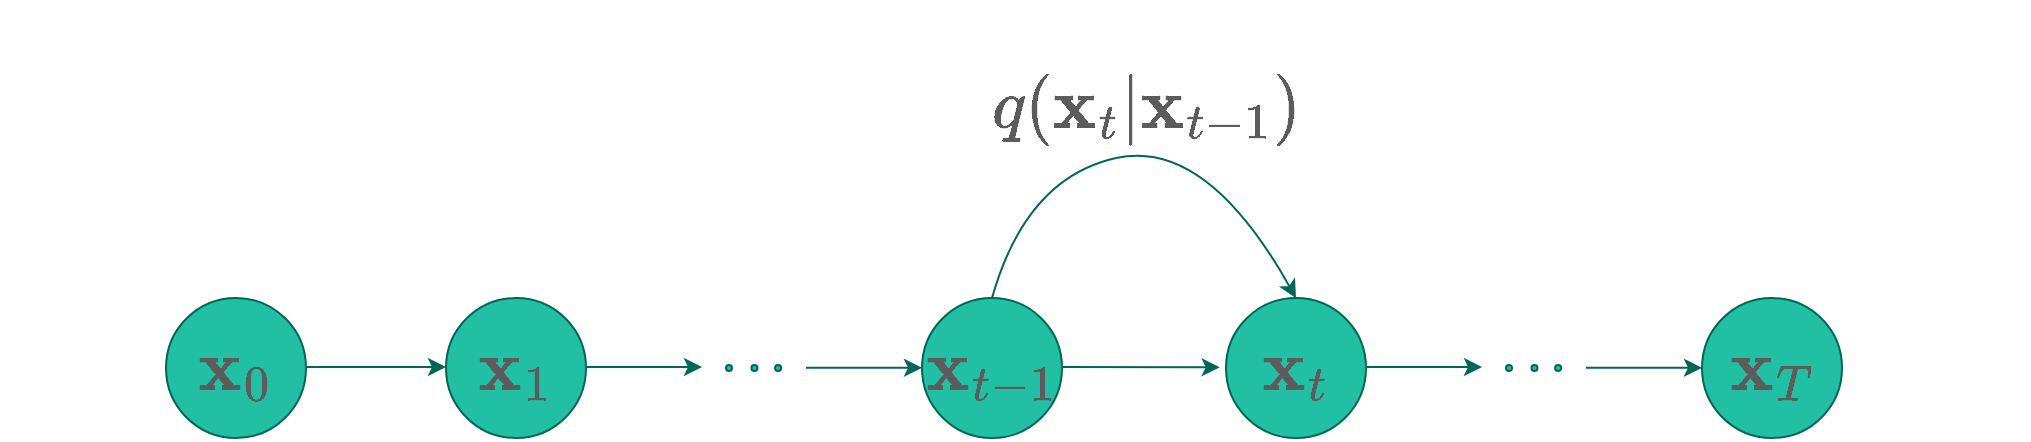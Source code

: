 <mxfile version="24.2.8" type="device">
  <diagram name="Page-1" id="di9kM8G4p0a4JoEeV2_Q">
    <mxGraphModel dx="1040" dy="626" grid="1" gridSize="10" guides="1" tooltips="1" connect="1" arrows="1" fold="1" page="1" pageScale="1" pageWidth="850" pageHeight="1100" background="none" math="1" shadow="0">
      <root>
        <mxCell id="0" />
        <mxCell id="1" parent="0" />
        <mxCell id="yMQZBFmg6irm1E2yCBW1-1" value="&lt;font style=&quot;font-size: 30px;&quot;&gt;$$\mathbf{x}_0$$&lt;/font&gt;" style="ellipse;whiteSpace=wrap;html=1;aspect=fixed;labelBackgroundColor=none;fillColor=#21C0A5;strokeColor=#006658;fontColor=#5C5C5C;" vertex="1" parent="1">
          <mxGeometry x="200" y="250" width="70" height="70" as="geometry" />
        </mxCell>
        <mxCell id="yMQZBFmg6irm1E2yCBW1-2" value="&lt;font style=&quot;font-size: 30px;&quot;&gt;$$\mathbf{x}_1$$&lt;/font&gt;" style="ellipse;whiteSpace=wrap;html=1;aspect=fixed;labelBackgroundColor=none;fillColor=#21C0A5;strokeColor=#006658;fontColor=#5C5C5C;" vertex="1" parent="1">
          <mxGeometry x="340" y="250" width="70" height="70" as="geometry" />
        </mxCell>
        <mxCell id="yMQZBFmg6irm1E2yCBW1-3" value="&lt;font style=&quot;font-size: 30px;&quot;&gt;$$\mathbf{x}_{t-1}$$&lt;/font&gt;" style="ellipse;whiteSpace=wrap;html=1;aspect=fixed;labelBackgroundColor=none;fillColor=#21C0A5;strokeColor=#006658;fontColor=#5C5C5C;" vertex="1" parent="1">
          <mxGeometry x="578" y="250" width="70" height="70" as="geometry" />
        </mxCell>
        <mxCell id="yMQZBFmg6irm1E2yCBW1-4" value="" style="endArrow=classic;html=1;rounded=0;labelBackgroundColor=none;strokeColor=#006658;fontColor=default;" edge="1" parent="1">
          <mxGeometry width="50" height="50" relative="1" as="geometry">
            <mxPoint x="270" y="284.5" as="sourcePoint" />
            <mxPoint x="340" y="284.5" as="targetPoint" />
          </mxGeometry>
        </mxCell>
        <mxCell id="yMQZBFmg6irm1E2yCBW1-5" value="" style="endArrow=classic;html=1;rounded=0;labelBackgroundColor=none;strokeColor=#006658;fontColor=default;" edge="1" parent="1">
          <mxGeometry width="50" height="50" relative="1" as="geometry">
            <mxPoint x="410" y="284.5" as="sourcePoint" />
            <mxPoint x="468" y="284.5" as="targetPoint" />
          </mxGeometry>
        </mxCell>
        <mxCell id="yMQZBFmg6irm1E2yCBW1-11" value="" style="group;labelBackgroundColor=none;fontColor=#5C5C5C;" vertex="1" connectable="0" parent="1">
          <mxGeometry x="480" y="283.5" width="30" height="3" as="geometry" />
        </mxCell>
        <mxCell id="yMQZBFmg6irm1E2yCBW1-8" value="" style="ellipse;whiteSpace=wrap;html=1;aspect=fixed;fillColor=#21C0A5;labelBackgroundColor=none;strokeColor=#006658;fontColor=#5C5C5C;" vertex="1" parent="yMQZBFmg6irm1E2yCBW1-11">
          <mxGeometry width="3" height="3" as="geometry" />
        </mxCell>
        <mxCell id="yMQZBFmg6irm1E2yCBW1-9" value="" style="ellipse;whiteSpace=wrap;html=1;aspect=fixed;fillColor=#21C0A5;labelBackgroundColor=none;strokeColor=#006658;fontColor=#5C5C5C;" vertex="1" parent="yMQZBFmg6irm1E2yCBW1-11">
          <mxGeometry x="12.73" width="3" height="3" as="geometry" />
        </mxCell>
        <mxCell id="yMQZBFmg6irm1E2yCBW1-10" value="" style="ellipse;whiteSpace=wrap;html=1;aspect=fixed;fillColor=#21C0A5;labelBackgroundColor=none;strokeColor=#006658;fontColor=#5C5C5C;" vertex="1" parent="yMQZBFmg6irm1E2yCBW1-11">
          <mxGeometry x="24.545" width="3" height="3" as="geometry" />
        </mxCell>
        <mxCell id="yMQZBFmg6irm1E2yCBW1-13" value="" style="endArrow=classic;html=1;rounded=0;labelBackgroundColor=none;strokeColor=#006658;fontColor=default;" edge="1" parent="1">
          <mxGeometry width="50" height="50" relative="1" as="geometry">
            <mxPoint x="520" y="284.88" as="sourcePoint" />
            <mxPoint x="578" y="284.88" as="targetPoint" />
          </mxGeometry>
        </mxCell>
        <mxCell id="yMQZBFmg6irm1E2yCBW1-14" value="&lt;font style=&quot;font-size: 30px;&quot;&gt;$$\mathbf{x}_{t}$$&lt;/font&gt;" style="ellipse;whiteSpace=wrap;html=1;aspect=fixed;labelBackgroundColor=none;fillColor=#21C0A5;strokeColor=#006658;fontColor=#5C5C5C;" vertex="1" parent="1">
          <mxGeometry x="730" y="250" width="70" height="70" as="geometry" />
        </mxCell>
        <mxCell id="yMQZBFmg6irm1E2yCBW1-15" value="" style="endArrow=classic;html=1;rounded=0;entryX=-0.045;entryY=0.495;entryDx=0;entryDy=0;entryPerimeter=0;labelBackgroundColor=none;strokeColor=#006658;fontColor=default;" edge="1" parent="1" target="yMQZBFmg6irm1E2yCBW1-14">
          <mxGeometry width="50" height="50" relative="1" as="geometry">
            <mxPoint x="648" y="284.5" as="sourcePoint" />
            <mxPoint x="706" y="284.5" as="targetPoint" />
          </mxGeometry>
        </mxCell>
        <mxCell id="yMQZBFmg6irm1E2yCBW1-21" value="&lt;font style=&quot;font-size: 30px;&quot;&gt;$$\mathbf{x}_{T}$$&lt;/font&gt;" style="ellipse;whiteSpace=wrap;html=1;aspect=fixed;labelBackgroundColor=none;fillColor=#21C0A5;strokeColor=#006658;fontColor=#5C5C5C;" vertex="1" parent="1">
          <mxGeometry x="968" y="250" width="70" height="70" as="geometry" />
        </mxCell>
        <mxCell id="yMQZBFmg6irm1E2yCBW1-22" value="" style="endArrow=classic;html=1;rounded=0;labelBackgroundColor=none;strokeColor=#006658;fontColor=default;" edge="1" parent="1">
          <mxGeometry width="50" height="50" relative="1" as="geometry">
            <mxPoint x="800" y="284.5" as="sourcePoint" />
            <mxPoint x="858" y="284.5" as="targetPoint" />
          </mxGeometry>
        </mxCell>
        <mxCell id="yMQZBFmg6irm1E2yCBW1-23" value="" style="group;labelBackgroundColor=none;fontColor=#5C5C5C;" vertex="1" connectable="0" parent="1">
          <mxGeometry x="870" y="283.5" width="30" height="3" as="geometry" />
        </mxCell>
        <mxCell id="yMQZBFmg6irm1E2yCBW1-24" value="" style="ellipse;whiteSpace=wrap;html=1;aspect=fixed;fillColor=#21C0A5;labelBackgroundColor=none;strokeColor=#006658;fontColor=#5C5C5C;" vertex="1" parent="yMQZBFmg6irm1E2yCBW1-23">
          <mxGeometry width="3" height="3" as="geometry" />
        </mxCell>
        <mxCell id="yMQZBFmg6irm1E2yCBW1-25" value="" style="ellipse;whiteSpace=wrap;html=1;aspect=fixed;fillColor=#21C0A5;labelBackgroundColor=none;strokeColor=#006658;fontColor=#5C5C5C;" vertex="1" parent="yMQZBFmg6irm1E2yCBW1-23">
          <mxGeometry x="12.73" width="3" height="3" as="geometry" />
        </mxCell>
        <mxCell id="yMQZBFmg6irm1E2yCBW1-26" value="" style="ellipse;whiteSpace=wrap;html=1;aspect=fixed;fillColor=#21C0A5;labelBackgroundColor=none;strokeColor=#006658;fontColor=#5C5C5C;" vertex="1" parent="yMQZBFmg6irm1E2yCBW1-23">
          <mxGeometry x="24.545" width="3" height="3" as="geometry" />
        </mxCell>
        <mxCell id="yMQZBFmg6irm1E2yCBW1-27" value="" style="endArrow=classic;html=1;rounded=0;labelBackgroundColor=none;strokeColor=#006658;fontColor=default;" edge="1" parent="1">
          <mxGeometry width="50" height="50" relative="1" as="geometry">
            <mxPoint x="910" y="284.88" as="sourcePoint" />
            <mxPoint x="968" y="284.88" as="targetPoint" />
          </mxGeometry>
        </mxCell>
        <mxCell id="yMQZBFmg6irm1E2yCBW1-30" value="" style="curved=1;endArrow=classic;html=1;rounded=0;entryX=0.5;entryY=0;entryDx=0;entryDy=0;exitX=0.5;exitY=0;exitDx=0;exitDy=0;labelBackgroundColor=none;strokeColor=#006658;fontColor=default;" edge="1" parent="1" source="yMQZBFmg6irm1E2yCBW1-3" target="yMQZBFmg6irm1E2yCBW1-14">
          <mxGeometry width="50" height="50" relative="1" as="geometry">
            <mxPoint x="640" y="240" as="sourcePoint" />
            <mxPoint x="690" y="190" as="targetPoint" />
            <Array as="points">
              <mxPoint x="630" y="190" />
              <mxPoint x="720" y="170" />
            </Array>
          </mxGeometry>
        </mxCell>
        <mxCell id="yMQZBFmg6irm1E2yCBW1-32" value="&lt;font style=&quot;font-size: 30px;&quot;&gt;$$q(\mathbf{x}_t | \mathbf{x}_{t-1})$$&lt;/font&gt;" style="text;html=1;align=center;verticalAlign=middle;whiteSpace=wrap;rounded=0;labelBackgroundColor=none;fontColor=#5C5C5C;" vertex="1" parent="1">
          <mxGeometry x="660" y="140" width="60" height="30" as="geometry" />
        </mxCell>
      </root>
    </mxGraphModel>
  </diagram>
</mxfile>

